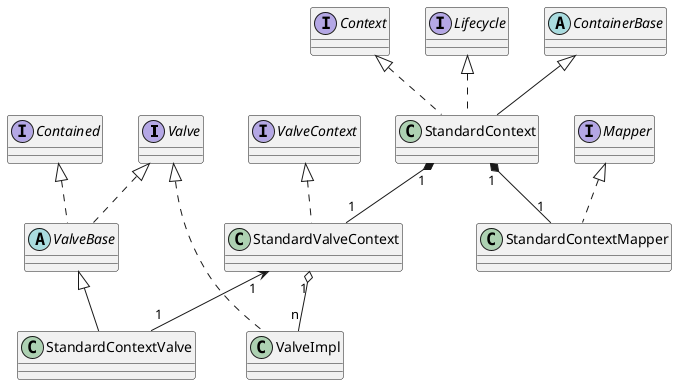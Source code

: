 @startuml

interface Valve
interface Contained
interface Context
interface Lifecycle
interface Mapper
interface ValveContext
abstract class ContainerBase
abstract class ValveBase
class StandardContextValve
class StandardContext
class StandardContextMapper
class StandardValveContext
class ValveImpl

ContainerBase <|-- StandardContext
Lifecycle <|.. StandardContext
Context <|.. StandardContext

StandardContext "1" *-- "1" StandardValveContext

ValveContext <|.. StandardValveContext

Valve <|.. ValveImpl

Valve <|.. ValveBase
Contained <|.. ValveBase

ValveBase <|-- StandardContextValve

StandardValveContext "1" o-- "n" ValveImpl
StandardValveContext "1" <-- "1" StandardContextValve
Mapper <|.. StandardContextMapper
StandardContext "1" *-- "1" StandardContextMapper

@enduml